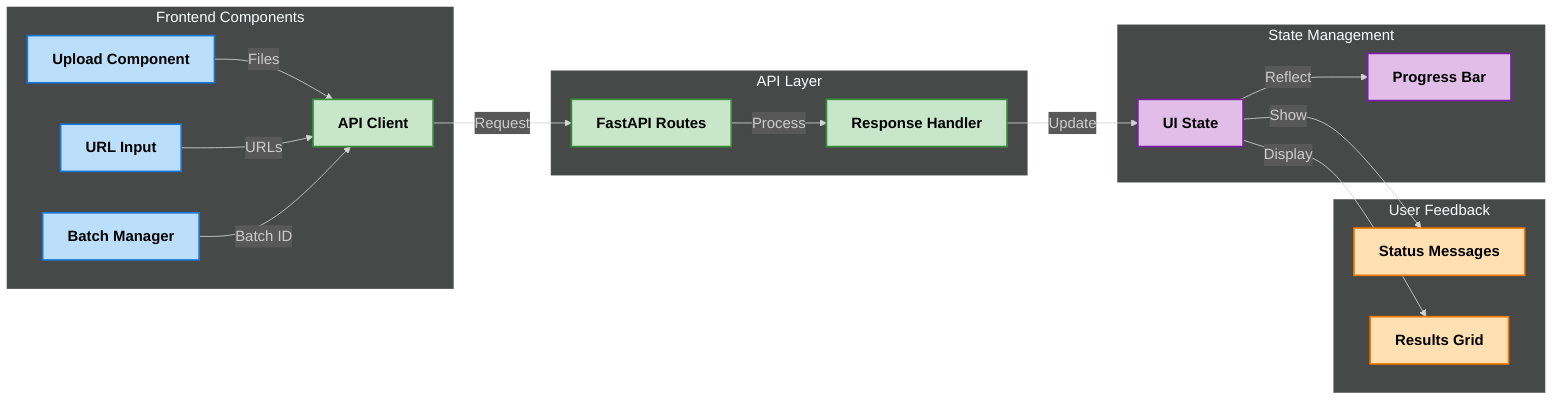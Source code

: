 %%{init: {'theme': 'dark', 'themeVariables': { 'fontFamily': 'arial', 'fontSize': '18px', 'fontWeight': 'bold'}}}%%
graph LR
    subgraph "Frontend Components"
        style A1 fill:#bbdefb,stroke:#1976d2,stroke-width:2px,color:#000000,font-weight:bold
        style A2 fill:#bbdefb,stroke:#1976d2,stroke-width:2px,color:#000000,font-weight:bold
        style A3 fill:#bbdefb,stroke:#1976d2,stroke-width:2px,color:#000000,font-weight:bold
        A1[Upload Component] -->|"Files"| B1[API Client]
        A2[URL Input] -->|"URLs"| B1
        A3[Batch Manager] -->|"Batch ID"| B1
    end

    subgraph "API Layer"
        style B1 fill:#c8e6c9,stroke:#388e3c,stroke-width:2px,color:#000000,font-weight:bold
        style B2 fill:#c8e6c9,stroke:#388e3c,stroke-width:2px,color:#000000,font-weight:bold
        style B3 fill:#c8e6c9,stroke:#388e3c,stroke-width:2px,color:#000000,font-weight:bold
        B1 -->|"Request"| B2[FastAPI Routes]
        B2 -->|"Process"| B3[Response Handler]
    end

    subgraph "State Management"
        style C1 fill:#e1bee7,stroke:#7b1fa2,stroke-width:2px,color:#000000,font-weight:bold
        style C2 fill:#e1bee7,stroke:#7b1fa2,stroke-width:2px,color:#000000,font-weight:bold
        B3 -->|"Update"| C1[UI State]
        C1 -->|"Reflect"| C2[Progress Bar]
    end

    subgraph "User Feedback"
        style D1 fill:#ffe0b2,stroke:#f57c00,stroke-width:2px,color:#000000,font-weight:bold
        style D2 fill:#ffe0b2,stroke:#f57c00,stroke-width:2px,color:#000000,font-weight:bold
        C1 -->|"Show"| D1[Status Messages]
        C1 -->|"Display"| D2[Results Grid]
    end